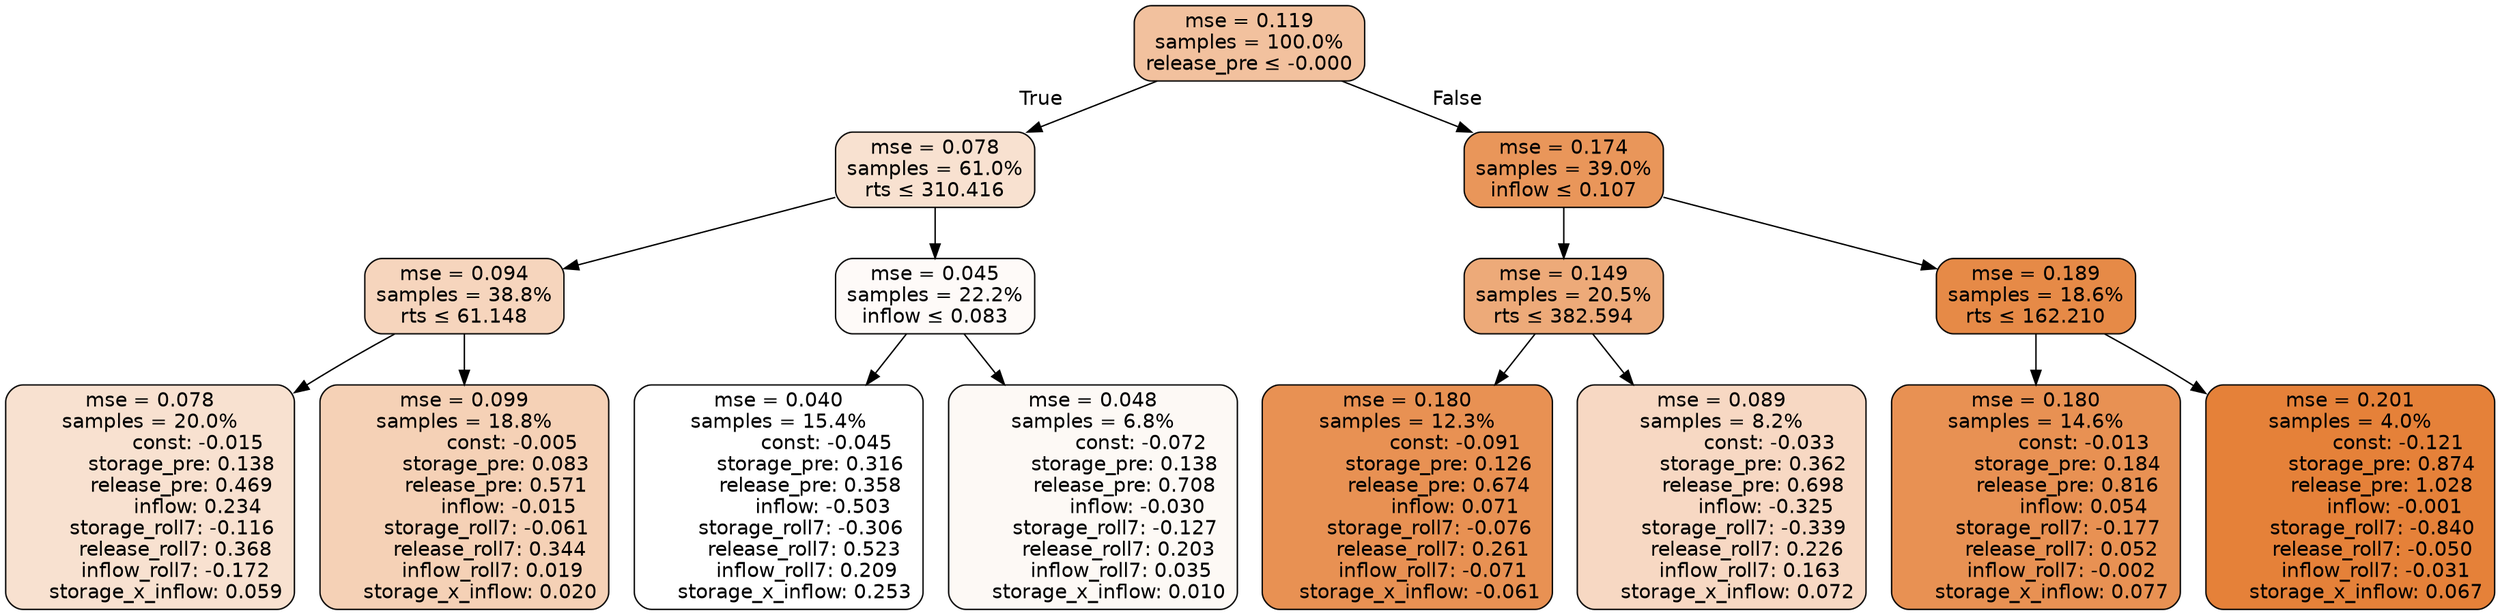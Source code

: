 digraph tree {
bgcolor="transparent"
node [shape=rectangle, style="filled, rounded", color="black", fontname=helvetica] ;
edge [fontname=helvetica] ;
	"0" [label="mse = 0.119
samples = 100.0%
release_pre &le; -0.000", fillcolor="#f2c19e"]
	"1" [label="mse = 0.078
samples = 61.0%
rts &le; 310.416", fillcolor="#f8e1d0"]
	"2" [label="mse = 0.094
samples = 38.8%
rts &le; 61.148", fillcolor="#f6d5bd"]
	"3" [label="mse = 0.078
samples = 20.0%
               const: -0.015
          storage_pre: 0.138
          release_pre: 0.469
               inflow: 0.234
       storage_roll7: -0.116
        release_roll7: 0.368
        inflow_roll7: -0.172
     storage_x_inflow: 0.059", fillcolor="#f8e1d0"]
	"4" [label="mse = 0.099
samples = 18.8%
               const: -0.005
          storage_pre: 0.083
          release_pre: 0.571
              inflow: -0.015
       storage_roll7: -0.061
        release_roll7: 0.344
         inflow_roll7: 0.019
     storage_x_inflow: 0.020", fillcolor="#f5d1b6"]
	"5" [label="mse = 0.045
samples = 22.2%
inflow &le; 0.083", fillcolor="#fefaf8"]
	"6" [label="mse = 0.040
samples = 15.4%
               const: -0.045
          storage_pre: 0.316
          release_pre: 0.358
              inflow: -0.503
       storage_roll7: -0.306
        release_roll7: 0.523
         inflow_roll7: 0.209
     storage_x_inflow: 0.253", fillcolor="#ffffff"]
	"7" [label="mse = 0.048
samples = 6.8%
               const: -0.072
          storage_pre: 0.138
          release_pre: 0.708
              inflow: -0.030
       storage_roll7: -0.127
        release_roll7: 0.203
         inflow_roll7: 0.035
     storage_x_inflow: 0.010", fillcolor="#fdf9f5"]
	"8" [label="mse = 0.174
samples = 39.0%
inflow &le; 0.107", fillcolor="#e9965a"]
	"9" [label="mse = 0.149
samples = 20.5%
rts &le; 382.594", fillcolor="#edaa79"]
	"10" [label="mse = 0.180
samples = 12.3%
               const: -0.091
          storage_pre: 0.126
          release_pre: 0.674
               inflow: 0.071
       storage_roll7: -0.076
        release_roll7: 0.261
        inflow_roll7: -0.071
    storage_x_inflow: -0.061", fillcolor="#e89153"]
	"11" [label="mse = 0.089
samples = 8.2%
               const: -0.033
          storage_pre: 0.362
          release_pre: 0.698
              inflow: -0.325
       storage_roll7: -0.339
        release_roll7: 0.226
         inflow_roll7: 0.163
     storage_x_inflow: 0.072", fillcolor="#f7d8c3"]
	"12" [label="mse = 0.189
samples = 18.6%
rts &le; 162.210", fillcolor="#e68a47"]
	"13" [label="mse = 0.180
samples = 14.6%
               const: -0.013
          storage_pre: 0.184
          release_pre: 0.816
               inflow: 0.054
       storage_roll7: -0.177
        release_roll7: 0.052
        inflow_roll7: -0.002
     storage_x_inflow: 0.077", fillcolor="#e89153"]
	"14" [label="mse = 0.201
samples = 4.0%
               const: -0.121
          storage_pre: 0.874
          release_pre: 1.028
              inflow: -0.001
       storage_roll7: -0.840
       release_roll7: -0.050
        inflow_roll7: -0.031
     storage_x_inflow: 0.067", fillcolor="#e58139"]

	"0" -> "1" [labeldistance=2.5, labelangle=45, headlabel="True"]
	"1" -> "2"
	"2" -> "3"
	"2" -> "4"
	"1" -> "5"
	"5" -> "6"
	"5" -> "7"
	"0" -> "8" [labeldistance=2.5, labelangle=-45, headlabel="False"]
	"8" -> "9"
	"9" -> "10"
	"9" -> "11"
	"8" -> "12"
	"12" -> "13"
	"12" -> "14"
}